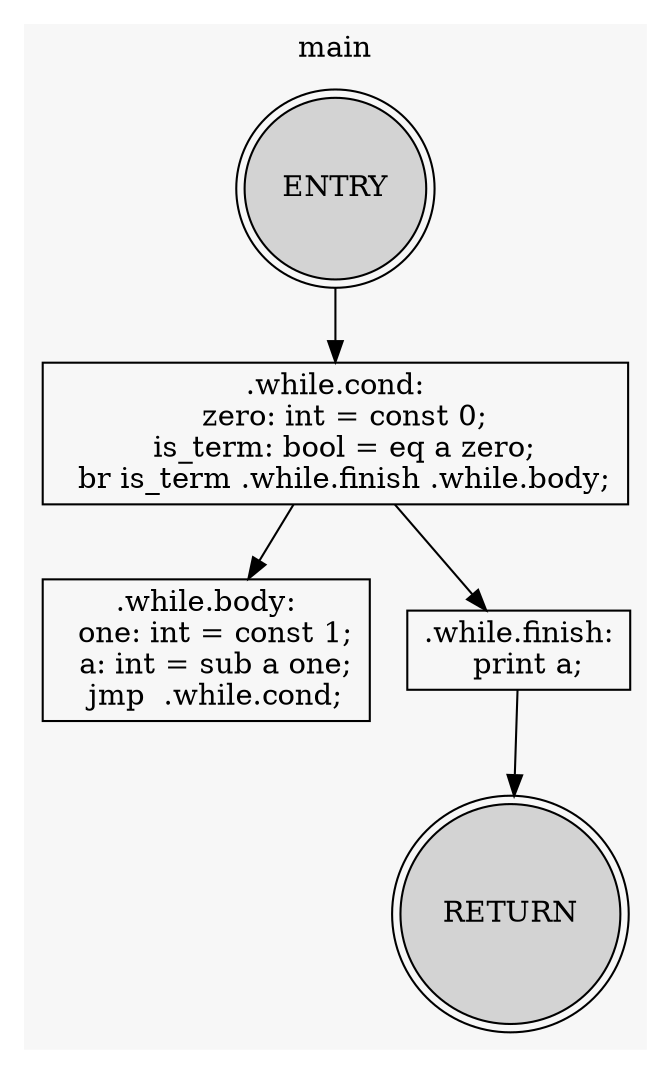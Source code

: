 // Dominator Tree
digraph DOMTREE {
	subgraph cluster_main {
		label=main
		color="#f7f7f7"
		style=filled
		rankdir=TB
		FUNC_main_NODE_ENTRY [label=ENTRY fillcolor=lightgray shape=doublecircle style=filled]
		"FUNC_main_NODE_while.cond" [label=".while.cond:
  zero: int = const 0;
  is_term: bool = eq a zero;
  br is_term .while.finish .while.body;" shape=box]
		FUNC_main_NODE_ENTRY -> "FUNC_main_NODE_while.cond"
		"FUNC_main_NODE_while.body" [label=".while.body:
  one: int = const 1;
  a: int = sub a one;
  jmp  .while.cond;" shape=box]
		"FUNC_main_NODE_while.cond" -> "FUNC_main_NODE_while.body"
		"FUNC_main_NODE_while.finish" [label=".while.finish:
  print a;" shape=box]
		"FUNC_main_NODE_while.cond" -> "FUNC_main_NODE_while.finish"
		FUNC_main_NODE_RETURN [label=RETURN fillcolor=lightgray shape=doublecircle style=filled]
		"FUNC_main_NODE_while.finish" -> FUNC_main_NODE_RETURN
	}
}
